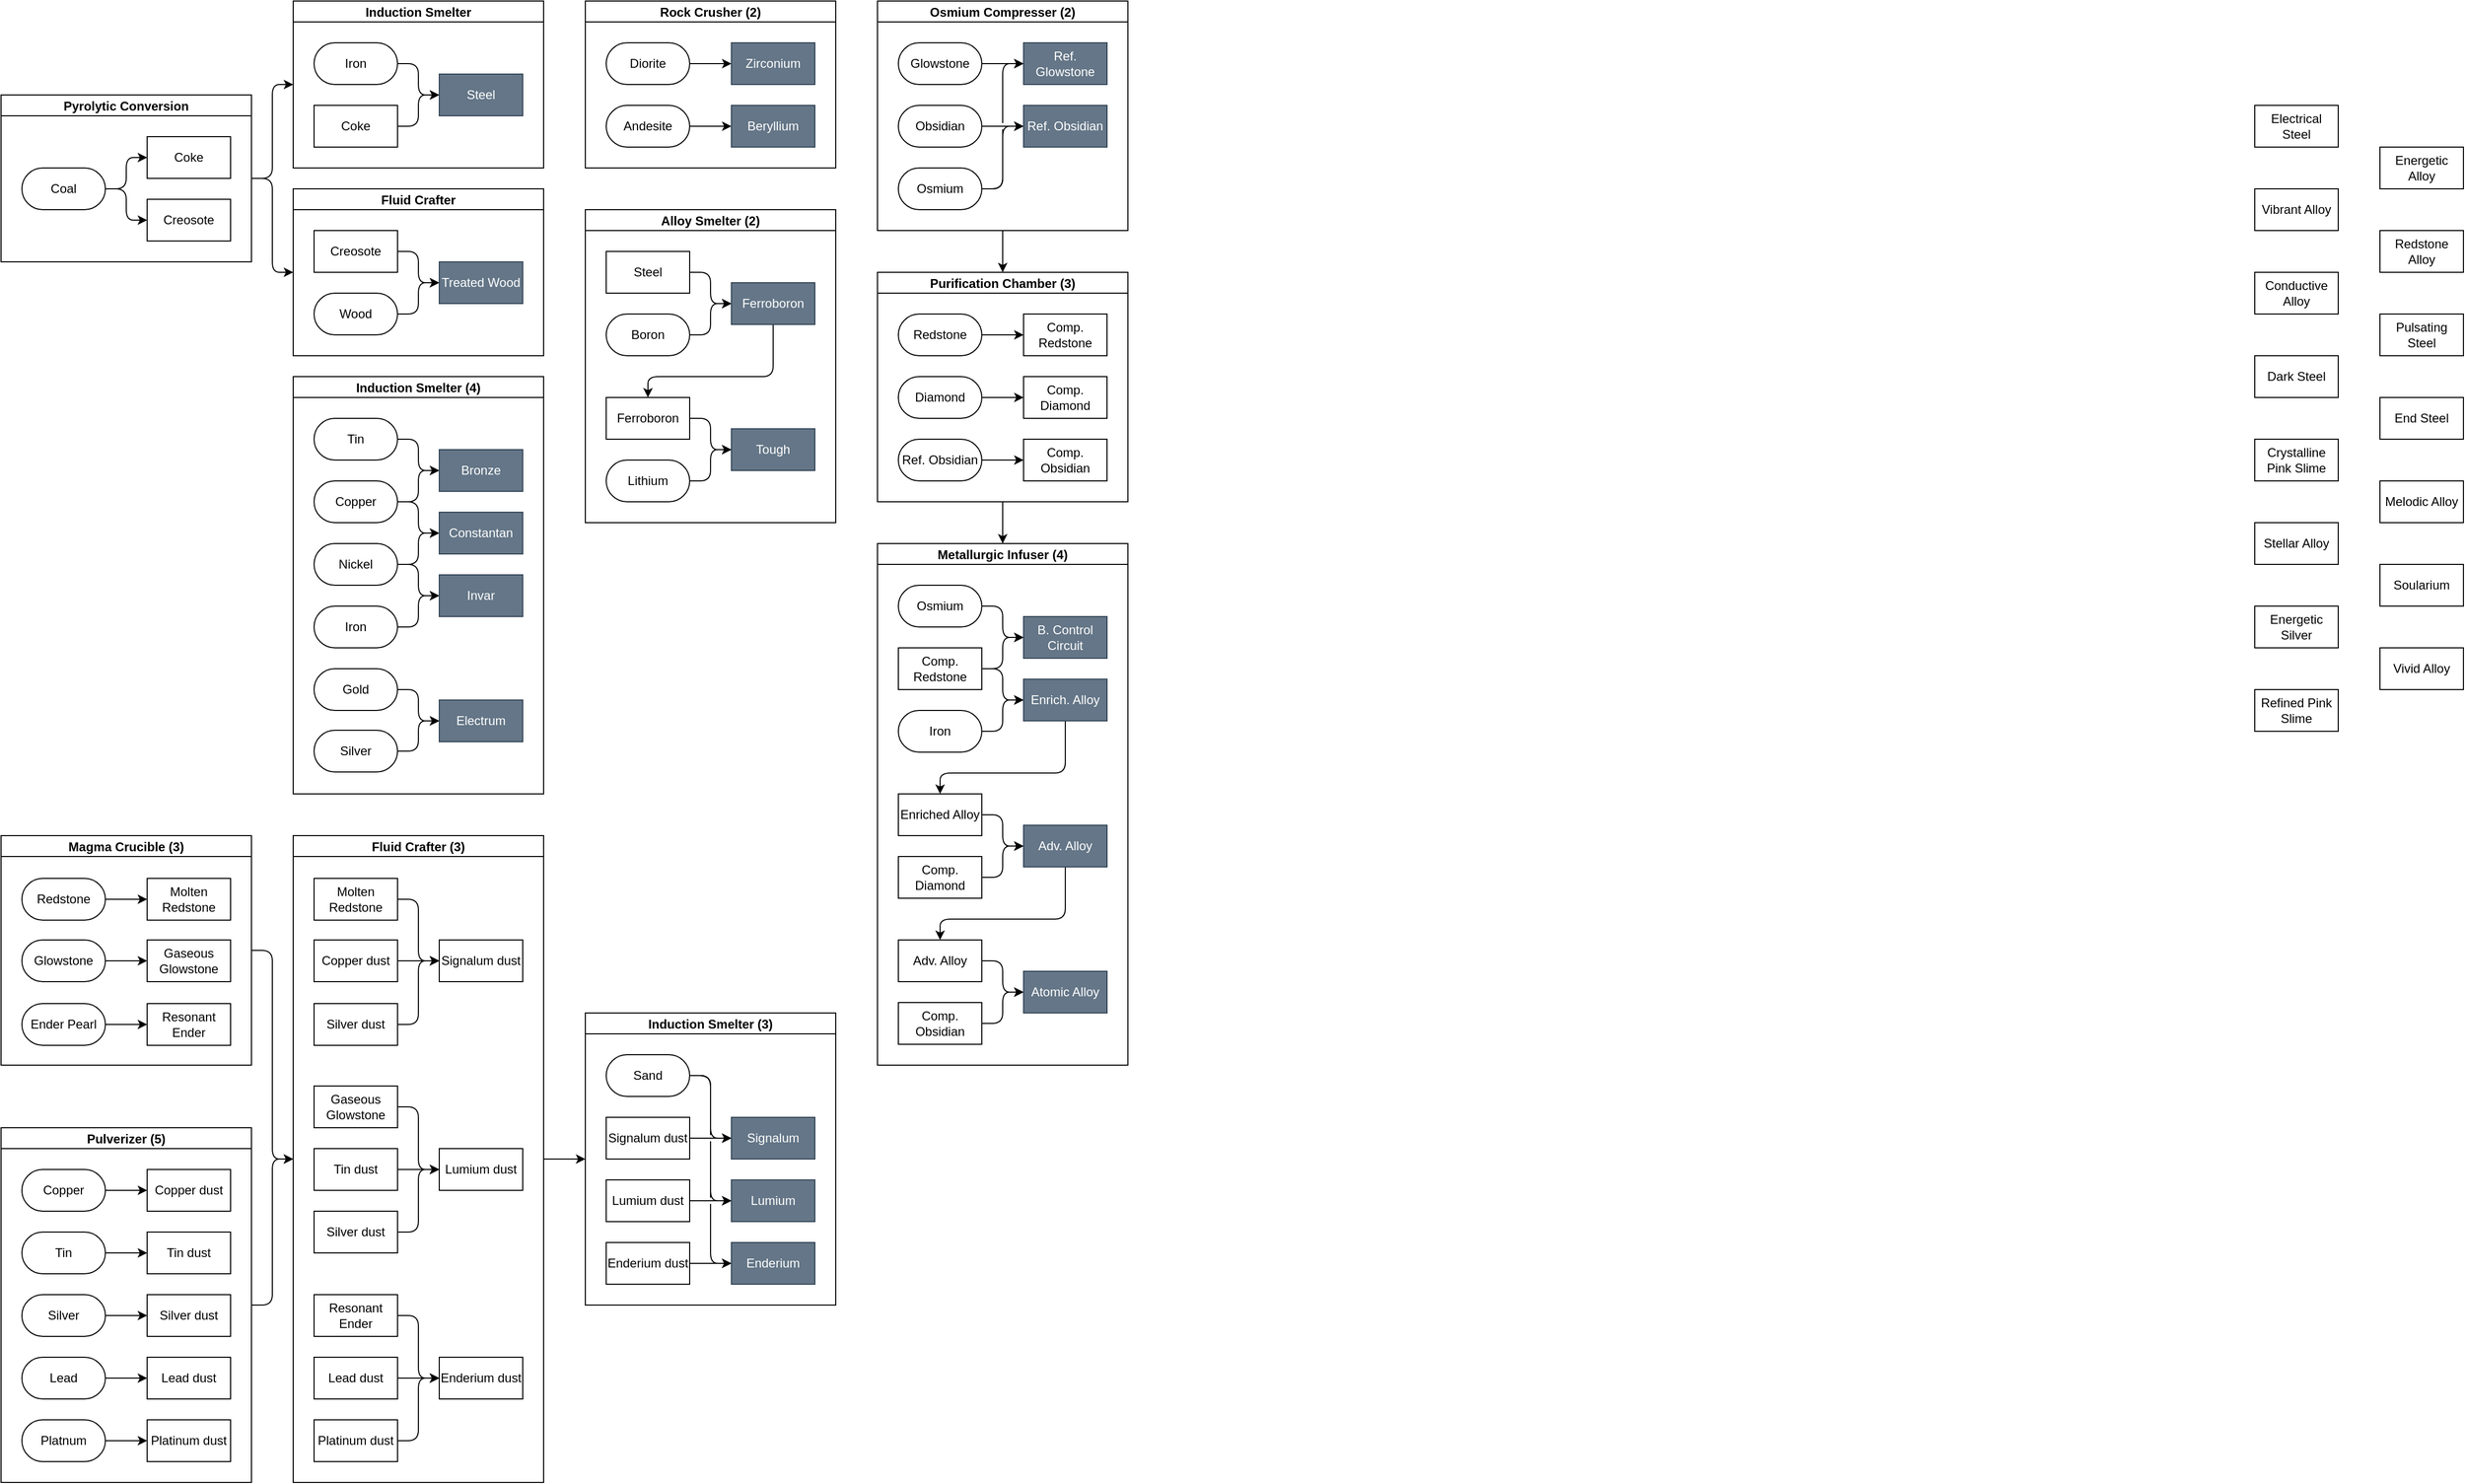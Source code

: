 <mxfile version="13.6.2" type="device" pages="2"><diagram id="4YxR63DLeYtZR1yLN--a" name="Page-1"><mxGraphModel dx="3254" dy="1014" grid="1" gridSize="10" guides="1" tooltips="1" connect="1" arrows="1" fold="1" page="1" pageScale="1" pageWidth="827" pageHeight="1169" math="0" shadow="0"><root><mxCell id="0"/><mxCell id="1" parent="0"/><mxCell id="ZiC1yajwe14GqnfFuprR-19" value="Electrical Steel" style="rounded=0;whiteSpace=wrap;html=1;" vertex="1" parent="1"><mxGeometry x="560" y="960" width="80" height="40" as="geometry"/></mxCell><mxCell id="ZiC1yajwe14GqnfFuprR-20" value="Energetic Alloy" style="rounded=0;whiteSpace=wrap;html=1;" vertex="1" parent="1"><mxGeometry x="680" y="1000" width="80" height="40" as="geometry"/></mxCell><mxCell id="ZiC1yajwe14GqnfFuprR-21" value="Vibrant Alloy" style="rounded=0;whiteSpace=wrap;html=1;" vertex="1" parent="1"><mxGeometry x="560" y="1040" width="80" height="40" as="geometry"/></mxCell><mxCell id="ZiC1yajwe14GqnfFuprR-22" value="Redstone Alloy" style="rounded=0;whiteSpace=wrap;html=1;" vertex="1" parent="1"><mxGeometry x="680" y="1080" width="80" height="40" as="geometry"/></mxCell><mxCell id="ZiC1yajwe14GqnfFuprR-23" value="Conductive Alloy" style="rounded=0;whiteSpace=wrap;html=1;" vertex="1" parent="1"><mxGeometry x="560" y="1120" width="80" height="40" as="geometry"/></mxCell><mxCell id="ZiC1yajwe14GqnfFuprR-24" value="Pulsating Steel" style="rounded=0;whiteSpace=wrap;html=1;" vertex="1" parent="1"><mxGeometry x="680" y="1160" width="80" height="40" as="geometry"/></mxCell><mxCell id="ZiC1yajwe14GqnfFuprR-25" value="Dark Steel" style="rounded=0;whiteSpace=wrap;html=1;" vertex="1" parent="1"><mxGeometry x="560" y="1200" width="80" height="40" as="geometry"/></mxCell><mxCell id="ZiC1yajwe14GqnfFuprR-26" value="End Steel" style="rounded=0;whiteSpace=wrap;html=1;" vertex="1" parent="1"><mxGeometry x="680" y="1240" width="80" height="40" as="geometry"/></mxCell><mxCell id="ZiC1yajwe14GqnfFuprR-27" value="Crystalline Pink Slime" style="rounded=0;whiteSpace=wrap;html=1;" vertex="1" parent="1"><mxGeometry x="560" y="1280" width="80" height="40" as="geometry"/></mxCell><mxCell id="ZiC1yajwe14GqnfFuprR-28" value="Melodic Alloy" style="rounded=0;whiteSpace=wrap;html=1;" vertex="1" parent="1"><mxGeometry x="680" y="1320" width="80" height="40" as="geometry"/></mxCell><mxCell id="ZiC1yajwe14GqnfFuprR-29" value="Stellar Alloy" style="rounded=0;whiteSpace=wrap;html=1;" vertex="1" parent="1"><mxGeometry x="560" y="1360" width="80" height="40" as="geometry"/></mxCell><mxCell id="ZiC1yajwe14GqnfFuprR-30" value="Soularium" style="rounded=0;whiteSpace=wrap;html=1;" vertex="1" parent="1"><mxGeometry x="680" y="1400" width="80" height="40" as="geometry"/></mxCell><mxCell id="ZiC1yajwe14GqnfFuprR-31" value="Energetic Silver" style="rounded=0;whiteSpace=wrap;html=1;" vertex="1" parent="1"><mxGeometry x="560" y="1440" width="80" height="40" as="geometry"/></mxCell><mxCell id="ZiC1yajwe14GqnfFuprR-32" value="Vivid Alloy" style="rounded=0;whiteSpace=wrap;html=1;" vertex="1" parent="1"><mxGeometry x="680" y="1480" width="80" height="40" as="geometry"/></mxCell><mxCell id="ZiC1yajwe14GqnfFuprR-33" value="Refined Pink Slime" style="rounded=0;whiteSpace=wrap;html=1;" vertex="1" parent="1"><mxGeometry x="560" y="1520" width="80" height="40" as="geometry"/></mxCell><mxCell id="gv8k7H9YW-ZdKx_Bjunn-217" style="edgeStyle=orthogonalEdgeStyle;jumpStyle=gap;orthogonalLoop=1;jettySize=auto;html=1;" edge="1" parent="1" source="ZiC1yajwe14GqnfFuprR-46" target="ZiC1yajwe14GqnfFuprR-97"><mxGeometry relative="1" as="geometry"/></mxCell><mxCell id="gv8k7H9YW-ZdKx_Bjunn-218" style="edgeStyle=orthogonalEdgeStyle;jumpStyle=gap;orthogonalLoop=1;jettySize=auto;html=1;" edge="1" parent="1" source="ZiC1yajwe14GqnfFuprR-46" target="ZiC1yajwe14GqnfFuprR-106"><mxGeometry relative="1" as="geometry"/></mxCell><mxCell id="ZiC1yajwe14GqnfFuprR-46" value="Pyrolytic Conversion" style="swimlane;startSize=20;" vertex="1" parent="1"><mxGeometry x="-1600" y="950" width="240" height="160" as="geometry"/></mxCell><mxCell id="ZiC1yajwe14GqnfFuprR-47" value="Coal" style="rounded=1;whiteSpace=wrap;html=1;arcSize=50;" vertex="1" parent="ZiC1yajwe14GqnfFuprR-46"><mxGeometry x="20" y="70" width="80" height="40" as="geometry"/></mxCell><mxCell id="gv8k7H9YW-ZdKx_Bjunn-215" value="Creosote" style="rounded=0;whiteSpace=wrap;html=1;" vertex="1" parent="ZiC1yajwe14GqnfFuprR-46"><mxGeometry x="140" y="100" width="80" height="40" as="geometry"/></mxCell><mxCell id="ZiC1yajwe14GqnfFuprR-96" style="edgeStyle=orthogonalEdgeStyle;rounded=1;orthogonalLoop=1;jettySize=auto;html=1;jumpStyle=gap;" edge="1" parent="ZiC1yajwe14GqnfFuprR-46" source="ZiC1yajwe14GqnfFuprR-47" target="gv8k7H9YW-ZdKx_Bjunn-215"><mxGeometry relative="1" as="geometry"><mxPoint x="280" y="160.0" as="targetPoint"/></mxGeometry></mxCell><mxCell id="gv8k7H9YW-ZdKx_Bjunn-216" value="Coke" style="rounded=0;whiteSpace=wrap;html=1;" vertex="1" parent="ZiC1yajwe14GqnfFuprR-46"><mxGeometry x="140" y="40" width="80" height="40" as="geometry"/></mxCell><mxCell id="ZiC1yajwe14GqnfFuprR-51" style="edgeStyle=orthogonalEdgeStyle;rounded=1;orthogonalLoop=1;jettySize=auto;html=1;jumpStyle=gap;" edge="1" parent="ZiC1yajwe14GqnfFuprR-46" source="ZiC1yajwe14GqnfFuprR-47" target="gv8k7H9YW-ZdKx_Bjunn-216"><mxGeometry relative="1" as="geometry"/></mxCell><mxCell id="gv8k7H9YW-ZdKx_Bjunn-93" style="edgeStyle=orthogonalEdgeStyle;jumpStyle=gap;orthogonalLoop=1;jettySize=auto;html=1;" edge="1" parent="1" source="ZiC1yajwe14GqnfFuprR-72" target="gv8k7H9YW-ZdKx_Bjunn-4"><mxGeometry relative="1" as="geometry"/></mxCell><mxCell id="ZiC1yajwe14GqnfFuprR-72" value="Magma Crucible (3)" style="swimlane;startSize=20;" vertex="1" parent="1"><mxGeometry x="-1600" y="1660" width="240" height="220" as="geometry"/></mxCell><mxCell id="ZiC1yajwe14GqnfFuprR-86" style="edgeStyle=orthogonalEdgeStyle;rounded=1;orthogonalLoop=1;jettySize=auto;html=1;jumpStyle=gap;" edge="1" parent="ZiC1yajwe14GqnfFuprR-72" source="ZiC1yajwe14GqnfFuprR-78" target="ZiC1yajwe14GqnfFuprR-82"><mxGeometry relative="1" as="geometry"/></mxCell><mxCell id="ZiC1yajwe14GqnfFuprR-78" value="Redstone" style="rounded=1;whiteSpace=wrap;html=1;arcSize=50;" vertex="1" parent="ZiC1yajwe14GqnfFuprR-72"><mxGeometry x="20" y="41" width="80" height="40" as="geometry"/></mxCell><mxCell id="ZiC1yajwe14GqnfFuprR-85" style="edgeStyle=orthogonalEdgeStyle;rounded=1;orthogonalLoop=1;jettySize=auto;html=1;jumpStyle=gap;" edge="1" parent="ZiC1yajwe14GqnfFuprR-72" source="ZiC1yajwe14GqnfFuprR-79" target="ZiC1yajwe14GqnfFuprR-83"><mxGeometry relative="1" as="geometry"/></mxCell><mxCell id="ZiC1yajwe14GqnfFuprR-79" value="Glowstone" style="rounded=1;whiteSpace=wrap;html=1;arcSize=50;" vertex="1" parent="ZiC1yajwe14GqnfFuprR-72"><mxGeometry x="20" y="100" width="80" height="40" as="geometry"/></mxCell><mxCell id="ZiC1yajwe14GqnfFuprR-87" style="edgeStyle=orthogonalEdgeStyle;rounded=1;orthogonalLoop=1;jettySize=auto;html=1;jumpStyle=gap;" edge="1" parent="ZiC1yajwe14GqnfFuprR-72" source="ZiC1yajwe14GqnfFuprR-80" target="ZiC1yajwe14GqnfFuprR-84"><mxGeometry relative="1" as="geometry"/></mxCell><mxCell id="ZiC1yajwe14GqnfFuprR-80" value="Ender Pearl" style="rounded=1;whiteSpace=wrap;html=1;arcSize=50;" vertex="1" parent="ZiC1yajwe14GqnfFuprR-72"><mxGeometry x="20" y="161" width="80" height="40" as="geometry"/></mxCell><mxCell id="ZiC1yajwe14GqnfFuprR-82" value="Molten Redstone" style="rounded=0;whiteSpace=wrap;html=1;" vertex="1" parent="ZiC1yajwe14GqnfFuprR-72"><mxGeometry x="140" y="41" width="80" height="40" as="geometry"/></mxCell><mxCell id="ZiC1yajwe14GqnfFuprR-83" value="Gaseous Glowstone" style="rounded=0;whiteSpace=wrap;html=1;" vertex="1" parent="ZiC1yajwe14GqnfFuprR-72"><mxGeometry x="140" y="100" width="80" height="40" as="geometry"/></mxCell><mxCell id="ZiC1yajwe14GqnfFuprR-84" value="Resonant Ender" style="rounded=0;whiteSpace=wrap;html=1;" vertex="1" parent="ZiC1yajwe14GqnfFuprR-72"><mxGeometry x="140" y="161" width="80" height="40" as="geometry"/></mxCell><mxCell id="ZiC1yajwe14GqnfFuprR-89" value="Induction Smelter (4)" style="swimlane;startSize=20;" vertex="1" parent="1"><mxGeometry x="-1320" y="1220" width="240" height="400" as="geometry"/></mxCell><mxCell id="ZiC1yajwe14GqnfFuprR-90" style="edgeStyle=orthogonalEdgeStyle;rounded=1;orthogonalLoop=1;jettySize=auto;html=1;jumpStyle=gap;" edge="1" parent="ZiC1yajwe14GqnfFuprR-89" source="ZiC1yajwe14GqnfFuprR-91" target="ZiC1yajwe14GqnfFuprR-94"><mxGeometry relative="1" as="geometry"/></mxCell><mxCell id="ZiC1yajwe14GqnfFuprR-116" style="edgeStyle=orthogonalEdgeStyle;rounded=1;orthogonalLoop=1;jettySize=auto;html=1;jumpStyle=gap;" edge="1" parent="ZiC1yajwe14GqnfFuprR-89" source="ZiC1yajwe14GqnfFuprR-91" target="ZiC1yajwe14GqnfFuprR-115"><mxGeometry relative="1" as="geometry"/></mxCell><mxCell id="ZiC1yajwe14GqnfFuprR-91" value="Copper" style="rounded=1;whiteSpace=wrap;html=1;arcSize=50;" vertex="1" parent="ZiC1yajwe14GqnfFuprR-89"><mxGeometry x="20" y="100" width="80" height="40" as="geometry"/></mxCell><mxCell id="ZiC1yajwe14GqnfFuprR-92" style="edgeStyle=orthogonalEdgeStyle;rounded=1;orthogonalLoop=1;jettySize=auto;html=1;entryX=0;entryY=0.5;entryDx=0;entryDy=0;jumpStyle=gap;" edge="1" parent="ZiC1yajwe14GqnfFuprR-89" source="ZiC1yajwe14GqnfFuprR-93" target="ZiC1yajwe14GqnfFuprR-94"><mxGeometry relative="1" as="geometry"/></mxCell><mxCell id="ZiC1yajwe14GqnfFuprR-120" style="edgeStyle=orthogonalEdgeStyle;rounded=1;orthogonalLoop=1;jettySize=auto;html=1;jumpStyle=gap;" edge="1" parent="ZiC1yajwe14GqnfFuprR-89" source="ZiC1yajwe14GqnfFuprR-93" target="ZiC1yajwe14GqnfFuprR-119"><mxGeometry relative="1" as="geometry"/></mxCell><mxCell id="ZiC1yajwe14GqnfFuprR-93" value="Nickel" style="rounded=1;whiteSpace=wrap;html=1;arcSize=50;" vertex="1" parent="ZiC1yajwe14GqnfFuprR-89"><mxGeometry x="20" y="160" width="80" height="40" as="geometry"/></mxCell><mxCell id="ZiC1yajwe14GqnfFuprR-94" value="Constantan" style="rounded=0;whiteSpace=wrap;html=1;fillColor=#647687;strokeColor=#314354;fontColor=#ffffff;" vertex="1" parent="ZiC1yajwe14GqnfFuprR-89"><mxGeometry x="140" y="130" width="80" height="40" as="geometry"/></mxCell><mxCell id="ZiC1yajwe14GqnfFuprR-121" style="edgeStyle=orthogonalEdgeStyle;rounded=1;orthogonalLoop=1;jettySize=auto;html=1;jumpStyle=gap;" edge="1" parent="ZiC1yajwe14GqnfFuprR-89" source="ZiC1yajwe14GqnfFuprR-113" target="ZiC1yajwe14GqnfFuprR-119"><mxGeometry relative="1" as="geometry"/></mxCell><mxCell id="ZiC1yajwe14GqnfFuprR-113" value="Iron" style="rounded=1;whiteSpace=wrap;html=1;arcSize=50;" vertex="1" parent="ZiC1yajwe14GqnfFuprR-89"><mxGeometry x="20" y="220" width="80" height="40" as="geometry"/></mxCell><mxCell id="ZiC1yajwe14GqnfFuprR-117" style="edgeStyle=orthogonalEdgeStyle;rounded=1;orthogonalLoop=1;jettySize=auto;html=1;jumpStyle=gap;" edge="1" parent="ZiC1yajwe14GqnfFuprR-89" source="ZiC1yajwe14GqnfFuprR-114" target="ZiC1yajwe14GqnfFuprR-115"><mxGeometry relative="1" as="geometry"/></mxCell><mxCell id="ZiC1yajwe14GqnfFuprR-114" value="Tin" style="rounded=1;whiteSpace=wrap;html=1;arcSize=50;" vertex="1" parent="ZiC1yajwe14GqnfFuprR-89"><mxGeometry x="20" y="40" width="80" height="40" as="geometry"/></mxCell><mxCell id="ZiC1yajwe14GqnfFuprR-115" value="Bronze" style="rounded=0;whiteSpace=wrap;html=1;fillColor=#647687;strokeColor=#314354;fontColor=#ffffff;" vertex="1" parent="ZiC1yajwe14GqnfFuprR-89"><mxGeometry x="140" y="70" width="80" height="40" as="geometry"/></mxCell><mxCell id="ZiC1yajwe14GqnfFuprR-119" value="Invar" style="rounded=0;whiteSpace=wrap;html=1;fillColor=#647687;strokeColor=#314354;fontColor=#ffffff;" vertex="1" parent="ZiC1yajwe14GqnfFuprR-89"><mxGeometry x="140" y="190" width="80" height="40" as="geometry"/></mxCell><mxCell id="ZiC1yajwe14GqnfFuprR-64" value="Electrum" style="rounded=0;whiteSpace=wrap;html=1;fillColor=#647687;strokeColor=#314354;fontColor=#ffffff;" vertex="1" parent="ZiC1yajwe14GqnfFuprR-89"><mxGeometry x="140" y="310" width="80" height="40" as="geometry"/></mxCell><mxCell id="ZiC1yajwe14GqnfFuprR-61" value="Gold" style="rounded=1;whiteSpace=wrap;html=1;arcSize=50;" vertex="1" parent="ZiC1yajwe14GqnfFuprR-89"><mxGeometry x="20" y="280" width="80" height="40" as="geometry"/></mxCell><mxCell id="ZiC1yajwe14GqnfFuprR-63" value="Silver" style="rounded=1;whiteSpace=wrap;html=1;arcSize=50;" vertex="1" parent="ZiC1yajwe14GqnfFuprR-89"><mxGeometry x="20" y="339" width="80" height="40" as="geometry"/></mxCell><mxCell id="ZiC1yajwe14GqnfFuprR-60" style="edgeStyle=orthogonalEdgeStyle;rounded=1;orthogonalLoop=1;jettySize=auto;html=1;jumpStyle=gap;" edge="1" parent="ZiC1yajwe14GqnfFuprR-89" source="ZiC1yajwe14GqnfFuprR-61" target="ZiC1yajwe14GqnfFuprR-64"><mxGeometry relative="1" as="geometry"/></mxCell><mxCell id="ZiC1yajwe14GqnfFuprR-62" style="edgeStyle=orthogonalEdgeStyle;rounded=1;orthogonalLoop=1;jettySize=auto;html=1;entryX=0;entryY=0.5;entryDx=0;entryDy=0;jumpStyle=gap;" edge="1" parent="ZiC1yajwe14GqnfFuprR-89" source="ZiC1yajwe14GqnfFuprR-63" target="ZiC1yajwe14GqnfFuprR-64"><mxGeometry relative="1" as="geometry"/></mxCell><mxCell id="ZiC1yajwe14GqnfFuprR-97" value="Induction Smelter" style="swimlane;startSize=20;" vertex="1" parent="1"><mxGeometry x="-1320" y="860" width="240" height="160" as="geometry"/></mxCell><mxCell id="ZiC1yajwe14GqnfFuprR-100" style="edgeStyle=orthogonalEdgeStyle;rounded=1;orthogonalLoop=1;jettySize=auto;html=1;entryX=0;entryY=0.5;entryDx=0;entryDy=0;jumpStyle=gap;" edge="1" parent="ZiC1yajwe14GqnfFuprR-97" source="ZiC1yajwe14GqnfFuprR-101" target="ZiC1yajwe14GqnfFuprR-102"><mxGeometry relative="1" as="geometry"/></mxCell><mxCell id="ZiC1yajwe14GqnfFuprR-101" value="Iron" style="rounded=1;whiteSpace=wrap;html=1;arcSize=50;" vertex="1" parent="ZiC1yajwe14GqnfFuprR-97"><mxGeometry x="20" y="40" width="80" height="40" as="geometry"/></mxCell><mxCell id="ZiC1yajwe14GqnfFuprR-102" value="Steel" style="rounded=0;whiteSpace=wrap;html=1;fillColor=#647687;strokeColor=#314354;fontColor=#ffffff;" vertex="1" parent="ZiC1yajwe14GqnfFuprR-97"><mxGeometry x="140" y="70" width="80" height="40" as="geometry"/></mxCell><mxCell id="ZiC1yajwe14GqnfFuprR-50" value="Coke" style="rounded=0;whiteSpace=wrap;html=1;" vertex="1" parent="ZiC1yajwe14GqnfFuprR-97"><mxGeometry x="20" y="100" width="80" height="40" as="geometry"/></mxCell><mxCell id="ZiC1yajwe14GqnfFuprR-98" style="edgeStyle=orthogonalEdgeStyle;rounded=1;orthogonalLoop=1;jettySize=auto;html=1;jumpStyle=gap;entryX=0;entryY=0.5;entryDx=0;entryDy=0;" edge="1" parent="ZiC1yajwe14GqnfFuprR-97" source="ZiC1yajwe14GqnfFuprR-50" target="ZiC1yajwe14GqnfFuprR-102"><mxGeometry relative="1" as="geometry"><mxPoint x="80" y="140" as="sourcePoint"/></mxGeometry></mxCell><mxCell id="ZiC1yajwe14GqnfFuprR-106" value="Fluid Crafter" style="swimlane;startSize=20;direction=east;" vertex="1" parent="1"><mxGeometry x="-1320" y="1040" width="240" height="160" as="geometry"/></mxCell><mxCell id="ZiC1yajwe14GqnfFuprR-107" style="edgeStyle=orthogonalEdgeStyle;rounded=1;orthogonalLoop=1;jettySize=auto;html=1;jumpStyle=gap;" edge="1" parent="ZiC1yajwe14GqnfFuprR-106" source="ZiC1yajwe14GqnfFuprR-111" target="ZiC1yajwe14GqnfFuprR-110"><mxGeometry relative="1" as="geometry"><mxPoint x="100" y="80" as="sourcePoint"/></mxGeometry></mxCell><mxCell id="ZiC1yajwe14GqnfFuprR-108" style="edgeStyle=orthogonalEdgeStyle;rounded=1;orthogonalLoop=1;jettySize=auto;html=1;entryX=0;entryY=0.5;entryDx=0;entryDy=0;jumpStyle=gap;" edge="1" parent="ZiC1yajwe14GqnfFuprR-106" source="ZiC1yajwe14GqnfFuprR-109" target="ZiC1yajwe14GqnfFuprR-110"><mxGeometry relative="1" as="geometry"/></mxCell><mxCell id="ZiC1yajwe14GqnfFuprR-109" value="Wood" style="rounded=1;whiteSpace=wrap;html=1;arcSize=50;" vertex="1" parent="ZiC1yajwe14GqnfFuprR-106"><mxGeometry x="20" y="100" width="80" height="40" as="geometry"/></mxCell><mxCell id="ZiC1yajwe14GqnfFuprR-110" value="Treated Wood" style="rounded=0;whiteSpace=wrap;html=1;fillColor=#647687;strokeColor=#314354;fontColor=#ffffff;" vertex="1" parent="ZiC1yajwe14GqnfFuprR-106"><mxGeometry x="140" y="70" width="80" height="40" as="geometry"/></mxCell><mxCell id="ZiC1yajwe14GqnfFuprR-111" value="Creosote" style="rounded=0;whiteSpace=wrap;html=1;" vertex="1" parent="ZiC1yajwe14GqnfFuprR-106"><mxGeometry x="20" y="40" width="80" height="40" as="geometry"/></mxCell><mxCell id="gv8k7H9YW-ZdKx_Bjunn-94" style="edgeStyle=orthogonalEdgeStyle;jumpStyle=gap;orthogonalLoop=1;jettySize=auto;html=1;" edge="1" parent="1" source="gv8k7H9YW-ZdKx_Bjunn-4" target="gv8k7H9YW-ZdKx_Bjunn-32"><mxGeometry relative="1" as="geometry"/></mxCell><mxCell id="gv8k7H9YW-ZdKx_Bjunn-4" value="Fluid Crafter (3)" style="swimlane;startSize=20;" vertex="1" parent="1"><mxGeometry x="-1320" y="1660" width="240" height="620" as="geometry"/></mxCell><mxCell id="gv8k7H9YW-ZdKx_Bjunn-23" style="edgeStyle=orthogonalEdgeStyle;rounded=1;orthogonalLoop=1;jettySize=auto;html=1;entryX=0;entryY=0.5;entryDx=0;entryDy=0;jumpStyle=gap;" edge="1" parent="gv8k7H9YW-ZdKx_Bjunn-4" source="gv8k7H9YW-ZdKx_Bjunn-11" target="gv8k7H9YW-ZdKx_Bjunn-20"><mxGeometry relative="1" as="geometry"/></mxCell><mxCell id="gv8k7H9YW-ZdKx_Bjunn-11" value="Molten Redstone" style="rounded=0;whiteSpace=wrap;html=1;" vertex="1" parent="gv8k7H9YW-ZdKx_Bjunn-4"><mxGeometry x="20" y="41" width="80" height="40" as="geometry"/></mxCell><mxCell id="gv8k7H9YW-ZdKx_Bjunn-22" style="edgeStyle=orthogonalEdgeStyle;rounded=1;orthogonalLoop=1;jettySize=auto;html=1;entryX=0;entryY=0.5;entryDx=0;entryDy=0;jumpStyle=gap;" edge="1" parent="gv8k7H9YW-ZdKx_Bjunn-4" source="gv8k7H9YW-ZdKx_Bjunn-12" target="gv8k7H9YW-ZdKx_Bjunn-20"><mxGeometry relative="1" as="geometry"/></mxCell><mxCell id="gv8k7H9YW-ZdKx_Bjunn-12" value="Silver dust" style="rounded=0;whiteSpace=wrap;html=1;" vertex="1" parent="gv8k7H9YW-ZdKx_Bjunn-4"><mxGeometry x="20" y="161" width="80" height="40" as="geometry"/></mxCell><mxCell id="gv8k7H9YW-ZdKx_Bjunn-27" style="edgeStyle=orthogonalEdgeStyle;rounded=1;orthogonalLoop=1;jettySize=auto;html=1;entryX=0;entryY=0.5;entryDx=0;entryDy=0;jumpStyle=gap;" edge="1" parent="gv8k7H9YW-ZdKx_Bjunn-4" source="gv8k7H9YW-ZdKx_Bjunn-13" target="gv8k7H9YW-ZdKx_Bjunn-24"><mxGeometry relative="1" as="geometry"/></mxCell><mxCell id="gv8k7H9YW-ZdKx_Bjunn-13" value="Gaseous Glowstone" style="rounded=0;whiteSpace=wrap;html=1;" vertex="1" parent="gv8k7H9YW-ZdKx_Bjunn-4"><mxGeometry x="20" y="240" width="80" height="40" as="geometry"/></mxCell><mxCell id="gv8k7H9YW-ZdKx_Bjunn-21" style="edgeStyle=orthogonalEdgeStyle;rounded=1;orthogonalLoop=1;jettySize=auto;html=1;jumpStyle=gap;" edge="1" parent="gv8k7H9YW-ZdKx_Bjunn-4" source="gv8k7H9YW-ZdKx_Bjunn-14" target="gv8k7H9YW-ZdKx_Bjunn-20"><mxGeometry relative="1" as="geometry"/></mxCell><mxCell id="gv8k7H9YW-ZdKx_Bjunn-14" value="Copper dust" style="rounded=0;whiteSpace=wrap;html=1;" vertex="1" parent="gv8k7H9YW-ZdKx_Bjunn-4"><mxGeometry x="20" y="100" width="80" height="40" as="geometry"/></mxCell><mxCell id="gv8k7H9YW-ZdKx_Bjunn-25" style="edgeStyle=orthogonalEdgeStyle;rounded=1;orthogonalLoop=1;jettySize=auto;html=1;jumpStyle=gap;" edge="1" parent="gv8k7H9YW-ZdKx_Bjunn-4" source="gv8k7H9YW-ZdKx_Bjunn-15" target="gv8k7H9YW-ZdKx_Bjunn-24"><mxGeometry relative="1" as="geometry"/></mxCell><mxCell id="gv8k7H9YW-ZdKx_Bjunn-15" value="Tin dust" style="rounded=0;whiteSpace=wrap;html=1;" vertex="1" parent="gv8k7H9YW-ZdKx_Bjunn-4"><mxGeometry x="20" y="300" width="80" height="40" as="geometry"/></mxCell><mxCell id="gv8k7H9YW-ZdKx_Bjunn-26" style="edgeStyle=orthogonalEdgeStyle;rounded=1;orthogonalLoop=1;jettySize=auto;html=1;entryX=0;entryY=0.5;entryDx=0;entryDy=0;jumpStyle=gap;" edge="1" parent="gv8k7H9YW-ZdKx_Bjunn-4" source="gv8k7H9YW-ZdKx_Bjunn-16" target="gv8k7H9YW-ZdKx_Bjunn-24"><mxGeometry relative="1" as="geometry"/></mxCell><mxCell id="gv8k7H9YW-ZdKx_Bjunn-16" value="Silver dust" style="rounded=0;whiteSpace=wrap;html=1;" vertex="1" parent="gv8k7H9YW-ZdKx_Bjunn-4"><mxGeometry x="20" y="360" width="80" height="40" as="geometry"/></mxCell><mxCell id="gv8k7H9YW-ZdKx_Bjunn-31" style="edgeStyle=orthogonalEdgeStyle;rounded=1;orthogonalLoop=1;jettySize=auto;html=1;entryX=0;entryY=0.5;entryDx=0;entryDy=0;jumpStyle=gap;" edge="1" parent="gv8k7H9YW-ZdKx_Bjunn-4" source="gv8k7H9YW-ZdKx_Bjunn-17" target="gv8k7H9YW-ZdKx_Bjunn-28"><mxGeometry relative="1" as="geometry"/></mxCell><mxCell id="gv8k7H9YW-ZdKx_Bjunn-17" value="Resonant Ender" style="rounded=0;whiteSpace=wrap;html=1;" vertex="1" parent="gv8k7H9YW-ZdKx_Bjunn-4"><mxGeometry x="20" y="440" width="80" height="40" as="geometry"/></mxCell><mxCell id="gv8k7H9YW-ZdKx_Bjunn-29" style="edgeStyle=orthogonalEdgeStyle;rounded=1;orthogonalLoop=1;jettySize=auto;html=1;jumpStyle=gap;" edge="1" parent="gv8k7H9YW-ZdKx_Bjunn-4" source="gv8k7H9YW-ZdKx_Bjunn-18" target="gv8k7H9YW-ZdKx_Bjunn-28"><mxGeometry relative="1" as="geometry"/></mxCell><mxCell id="gv8k7H9YW-ZdKx_Bjunn-18" value="Lead dust" style="rounded=0;whiteSpace=wrap;html=1;" vertex="1" parent="gv8k7H9YW-ZdKx_Bjunn-4"><mxGeometry x="20" y="500" width="80" height="40" as="geometry"/></mxCell><mxCell id="gv8k7H9YW-ZdKx_Bjunn-30" style="edgeStyle=orthogonalEdgeStyle;rounded=1;orthogonalLoop=1;jettySize=auto;html=1;entryX=0;entryY=0.5;entryDx=0;entryDy=0;jumpStyle=gap;" edge="1" parent="gv8k7H9YW-ZdKx_Bjunn-4" source="gv8k7H9YW-ZdKx_Bjunn-19" target="gv8k7H9YW-ZdKx_Bjunn-28"><mxGeometry relative="1" as="geometry"/></mxCell><mxCell id="gv8k7H9YW-ZdKx_Bjunn-19" value="Platinum dust" style="rounded=0;whiteSpace=wrap;html=1;" vertex="1" parent="gv8k7H9YW-ZdKx_Bjunn-4"><mxGeometry x="20" y="560" width="80" height="40" as="geometry"/></mxCell><mxCell id="gv8k7H9YW-ZdKx_Bjunn-20" value="Signalum dust" style="rounded=0;whiteSpace=wrap;html=1;" vertex="1" parent="gv8k7H9YW-ZdKx_Bjunn-4"><mxGeometry x="140" y="100" width="80" height="40" as="geometry"/></mxCell><mxCell id="gv8k7H9YW-ZdKx_Bjunn-24" value="Lumium dust" style="rounded=0;whiteSpace=wrap;html=1;" vertex="1" parent="gv8k7H9YW-ZdKx_Bjunn-4"><mxGeometry x="140" y="300" width="80" height="40" as="geometry"/></mxCell><mxCell id="gv8k7H9YW-ZdKx_Bjunn-28" value="Enderium dust" style="rounded=0;whiteSpace=wrap;html=1;" vertex="1" parent="gv8k7H9YW-ZdKx_Bjunn-4"><mxGeometry x="140" y="500" width="80" height="40" as="geometry"/></mxCell><mxCell id="gv8k7H9YW-ZdKx_Bjunn-32" value="Induction Smelter (3)" style="swimlane;startSize=20;" vertex="1" parent="1"><mxGeometry x="-1040" y="1830" width="240" height="280" as="geometry"/></mxCell><mxCell id="gv8k7H9YW-ZdKx_Bjunn-36" value="Signalum" style="rounded=0;whiteSpace=wrap;html=1;fillColor=#647687;strokeColor=#314354;fontColor=#ffffff;" vertex="1" parent="gv8k7H9YW-ZdKx_Bjunn-32"><mxGeometry x="140" y="100" width="80" height="40" as="geometry"/></mxCell><mxCell id="gv8k7H9YW-ZdKx_Bjunn-38" style="edgeStyle=orthogonalEdgeStyle;rounded=1;orthogonalLoop=1;jettySize=auto;html=1;jumpStyle=gap;" edge="1" parent="gv8k7H9YW-ZdKx_Bjunn-32" source="gv8k7H9YW-ZdKx_Bjunn-37" target="gv8k7H9YW-ZdKx_Bjunn-36"><mxGeometry relative="1" as="geometry"/></mxCell><mxCell id="gv8k7H9YW-ZdKx_Bjunn-37" value="Signalum dust" style="rounded=0;whiteSpace=wrap;html=1;" vertex="1" parent="gv8k7H9YW-ZdKx_Bjunn-32"><mxGeometry x="20" y="100" width="80" height="40" as="geometry"/></mxCell><mxCell id="gv8k7H9YW-ZdKx_Bjunn-39" style="edgeStyle=orthogonalEdgeStyle;rounded=1;orthogonalLoop=1;jettySize=auto;html=1;jumpStyle=gap;" edge="1" source="gv8k7H9YW-ZdKx_Bjunn-40" target="gv8k7H9YW-ZdKx_Bjunn-41" parent="gv8k7H9YW-ZdKx_Bjunn-32"><mxGeometry relative="1" as="geometry"/></mxCell><mxCell id="gv8k7H9YW-ZdKx_Bjunn-40" value="Enderium dust" style="rounded=0;whiteSpace=wrap;html=1;" vertex="1" parent="gv8k7H9YW-ZdKx_Bjunn-32"><mxGeometry x="20" y="220" width="80" height="40" as="geometry"/></mxCell><mxCell id="gv8k7H9YW-ZdKx_Bjunn-41" value="Enderium" style="rounded=0;whiteSpace=wrap;html=1;fillColor=#647687;strokeColor=#314354;fontColor=#ffffff;" vertex="1" parent="gv8k7H9YW-ZdKx_Bjunn-32"><mxGeometry x="140" y="220" width="80" height="40" as="geometry"/></mxCell><mxCell id="gv8k7H9YW-ZdKx_Bjunn-47" style="edgeStyle=orthogonalEdgeStyle;rounded=1;orthogonalLoop=1;jettySize=auto;html=1;jumpStyle=gap;" edge="1" parent="gv8k7H9YW-ZdKx_Bjunn-32" source="gv8k7H9YW-ZdKx_Bjunn-45" target="gv8k7H9YW-ZdKx_Bjunn-46"><mxGeometry relative="1" as="geometry"/></mxCell><mxCell id="gv8k7H9YW-ZdKx_Bjunn-45" value="Lumium dust" style="rounded=0;whiteSpace=wrap;html=1;" vertex="1" parent="gv8k7H9YW-ZdKx_Bjunn-32"><mxGeometry x="20" y="160" width="80" height="40" as="geometry"/></mxCell><mxCell id="gv8k7H9YW-ZdKx_Bjunn-46" value="Lumium" style="rounded=0;whiteSpace=wrap;html=1;fillColor=#647687;strokeColor=#314354;fontColor=#ffffff;" vertex="1" parent="gv8k7H9YW-ZdKx_Bjunn-32"><mxGeometry x="140" y="160" width="80" height="40" as="geometry"/></mxCell><mxCell id="gv8k7H9YW-ZdKx_Bjunn-48" value="Sand" style="rounded=1;whiteSpace=wrap;html=1;arcSize=50;glass=0;sketch=0;shadow=0;" vertex="1" parent="gv8k7H9YW-ZdKx_Bjunn-32"><mxGeometry x="20" y="40" width="80" height="40" as="geometry"/></mxCell><mxCell id="gv8k7H9YW-ZdKx_Bjunn-49" style="edgeStyle=orthogonalEdgeStyle;rounded=1;orthogonalLoop=1;jettySize=auto;html=1;entryX=0;entryY=0.5;entryDx=0;entryDy=0;jumpStyle=gap;" edge="1" parent="gv8k7H9YW-ZdKx_Bjunn-32" source="gv8k7H9YW-ZdKx_Bjunn-48" target="gv8k7H9YW-ZdKx_Bjunn-41"><mxGeometry relative="1" as="geometry"/></mxCell><mxCell id="gv8k7H9YW-ZdKx_Bjunn-50" style="edgeStyle=orthogonalEdgeStyle;rounded=1;orthogonalLoop=1;jettySize=auto;html=1;entryX=0;entryY=0.5;entryDx=0;entryDy=0;jumpStyle=gap;" edge="1" parent="gv8k7H9YW-ZdKx_Bjunn-32" source="gv8k7H9YW-ZdKx_Bjunn-48" target="gv8k7H9YW-ZdKx_Bjunn-46"><mxGeometry relative="1" as="geometry"/></mxCell><mxCell id="gv8k7H9YW-ZdKx_Bjunn-51" style="edgeStyle=orthogonalEdgeStyle;rounded=1;orthogonalLoop=1;jettySize=auto;html=1;entryX=0;entryY=0.5;entryDx=0;entryDy=0;jumpStyle=gap;" edge="1" parent="gv8k7H9YW-ZdKx_Bjunn-32" source="gv8k7H9YW-ZdKx_Bjunn-48" target="gv8k7H9YW-ZdKx_Bjunn-36"><mxGeometry relative="1" as="geometry"/></mxCell><mxCell id="gv8k7H9YW-ZdKx_Bjunn-116" style="edgeStyle=orthogonalEdgeStyle;jumpStyle=gap;orthogonalLoop=1;jettySize=auto;html=1;exitX=0.5;exitY=1;exitDx=0;exitDy=0;" edge="1" parent="gv8k7H9YW-ZdKx_Bjunn-32" source="gv8k7H9YW-ZdKx_Bjunn-46" target="gv8k7H9YW-ZdKx_Bjunn-46"><mxGeometry relative="1" as="geometry"/></mxCell><mxCell id="gv8k7H9YW-ZdKx_Bjunn-92" style="edgeStyle=orthogonalEdgeStyle;jumpStyle=gap;orthogonalLoop=1;jettySize=auto;html=1;" edge="1" parent="1" source="gv8k7H9YW-ZdKx_Bjunn-60" target="gv8k7H9YW-ZdKx_Bjunn-4"><mxGeometry relative="1" as="geometry"/></mxCell><mxCell id="gv8k7H9YW-ZdKx_Bjunn-60" value="Pulverizer (5)" style="swimlane;startSize=20;" vertex="1" parent="1"><mxGeometry x="-1600" y="1940" width="240" height="340" as="geometry"/></mxCell><mxCell id="gv8k7H9YW-ZdKx_Bjunn-91" style="edgeStyle=orthogonalEdgeStyle;jumpStyle=gap;orthogonalLoop=1;jettySize=auto;html=1;" edge="1" parent="gv8k7H9YW-ZdKx_Bjunn-60" source="gv8k7H9YW-ZdKx_Bjunn-63" target="gv8k7H9YW-ZdKx_Bjunn-80"><mxGeometry relative="1" as="geometry"/></mxCell><mxCell id="gv8k7H9YW-ZdKx_Bjunn-63" value="Copper" style="rounded=1;whiteSpace=wrap;html=1;arcSize=50;" vertex="1" parent="gv8k7H9YW-ZdKx_Bjunn-60"><mxGeometry x="20" y="40" width="80" height="40" as="geometry"/></mxCell><mxCell id="gv8k7H9YW-ZdKx_Bjunn-89" style="edgeStyle=orthogonalEdgeStyle;jumpStyle=gap;orthogonalLoop=1;jettySize=auto;html=1;" edge="1" parent="gv8k7H9YW-ZdKx_Bjunn-60" source="gv8k7H9YW-ZdKx_Bjunn-66" target="gv8k7H9YW-ZdKx_Bjunn-82"><mxGeometry relative="1" as="geometry"/></mxCell><mxCell id="gv8k7H9YW-ZdKx_Bjunn-66" value="Silver" style="rounded=1;whiteSpace=wrap;html=1;arcSize=50;" vertex="1" parent="gv8k7H9YW-ZdKx_Bjunn-60"><mxGeometry x="20" y="160" width="80" height="40" as="geometry"/></mxCell><mxCell id="gv8k7H9YW-ZdKx_Bjunn-87" style="edgeStyle=orthogonalEdgeStyle;jumpStyle=gap;orthogonalLoop=1;jettySize=auto;html=1;" edge="1" parent="gv8k7H9YW-ZdKx_Bjunn-60" source="gv8k7H9YW-ZdKx_Bjunn-69" target="gv8k7H9YW-ZdKx_Bjunn-84"><mxGeometry relative="1" as="geometry"/></mxCell><mxCell id="gv8k7H9YW-ZdKx_Bjunn-69" value="Lead" style="rounded=1;whiteSpace=wrap;html=1;arcSize=50;" vertex="1" parent="gv8k7H9YW-ZdKx_Bjunn-60"><mxGeometry x="20" y="220" width="80" height="40" as="geometry"/></mxCell><mxCell id="gv8k7H9YW-ZdKx_Bjunn-90" style="edgeStyle=orthogonalEdgeStyle;jumpStyle=gap;orthogonalLoop=1;jettySize=auto;html=1;" edge="1" parent="gv8k7H9YW-ZdKx_Bjunn-60" source="gv8k7H9YW-ZdKx_Bjunn-71" target="gv8k7H9YW-ZdKx_Bjunn-81"><mxGeometry relative="1" as="geometry"/></mxCell><mxCell id="gv8k7H9YW-ZdKx_Bjunn-71" value="Tin" style="rounded=1;whiteSpace=wrap;html=1;arcSize=50;" vertex="1" parent="gv8k7H9YW-ZdKx_Bjunn-60"><mxGeometry x="20" y="100" width="80" height="40" as="geometry"/></mxCell><mxCell id="gv8k7H9YW-ZdKx_Bjunn-86" style="edgeStyle=orthogonalEdgeStyle;jumpStyle=gap;orthogonalLoop=1;jettySize=auto;html=1;" edge="1" parent="gv8k7H9YW-ZdKx_Bjunn-60" source="gv8k7H9YW-ZdKx_Bjunn-75" target="gv8k7H9YW-ZdKx_Bjunn-85"><mxGeometry relative="1" as="geometry"/></mxCell><mxCell id="gv8k7H9YW-ZdKx_Bjunn-75" value="Platnum" style="rounded=1;whiteSpace=wrap;html=1;arcSize=50;" vertex="1" parent="gv8k7H9YW-ZdKx_Bjunn-60"><mxGeometry x="20" y="280" width="80" height="40" as="geometry"/></mxCell><mxCell id="gv8k7H9YW-ZdKx_Bjunn-80" value="Copper dust" style="rounded=0;whiteSpace=wrap;html=1;" vertex="1" parent="gv8k7H9YW-ZdKx_Bjunn-60"><mxGeometry x="140" y="40" width="80" height="40" as="geometry"/></mxCell><mxCell id="gv8k7H9YW-ZdKx_Bjunn-81" value="Tin dust" style="rounded=0;whiteSpace=wrap;html=1;" vertex="1" parent="gv8k7H9YW-ZdKx_Bjunn-60"><mxGeometry x="140" y="100" width="80" height="40" as="geometry"/></mxCell><mxCell id="gv8k7H9YW-ZdKx_Bjunn-82" value="Silver dust" style="rounded=0;whiteSpace=wrap;html=1;" vertex="1" parent="gv8k7H9YW-ZdKx_Bjunn-60"><mxGeometry x="140" y="160" width="80" height="40" as="geometry"/></mxCell><mxCell id="gv8k7H9YW-ZdKx_Bjunn-84" value="Lead dust" style="rounded=0;whiteSpace=wrap;html=1;" vertex="1" parent="gv8k7H9YW-ZdKx_Bjunn-60"><mxGeometry x="140" y="220" width="80" height="40" as="geometry"/></mxCell><mxCell id="gv8k7H9YW-ZdKx_Bjunn-85" value="Platinum dust" style="rounded=0;whiteSpace=wrap;html=1;" vertex="1" parent="gv8k7H9YW-ZdKx_Bjunn-60"><mxGeometry x="140" y="280" width="80" height="40" as="geometry"/></mxCell><mxCell id="gv8k7H9YW-ZdKx_Bjunn-95" value="Alloy Smelter (2)" style="swimlane;startSize=20;" vertex="1" parent="1"><mxGeometry x="-1040" y="1060" width="240" height="300" as="geometry"/></mxCell><mxCell id="gv8k7H9YW-ZdKx_Bjunn-96" style="edgeStyle=orthogonalEdgeStyle;rounded=1;orthogonalLoop=1;jettySize=auto;html=1;jumpStyle=gap;" edge="1" parent="gv8k7H9YW-ZdKx_Bjunn-95" source="gv8k7H9YW-ZdKx_Bjunn-100" target="gv8k7H9YW-ZdKx_Bjunn-99"><mxGeometry relative="1" as="geometry"><mxPoint x="100" y="60" as="sourcePoint"/></mxGeometry></mxCell><mxCell id="gv8k7H9YW-ZdKx_Bjunn-97" style="edgeStyle=orthogonalEdgeStyle;rounded=1;orthogonalLoop=1;jettySize=auto;html=1;entryX=0;entryY=0.5;entryDx=0;entryDy=0;jumpStyle=gap;" edge="1" parent="gv8k7H9YW-ZdKx_Bjunn-95" source="gv8k7H9YW-ZdKx_Bjunn-98" target="gv8k7H9YW-ZdKx_Bjunn-99"><mxGeometry relative="1" as="geometry"/></mxCell><mxCell id="gv8k7H9YW-ZdKx_Bjunn-98" value="Steel" style="rounded=0;whiteSpace=wrap;html=1;arcSize=50;" vertex="1" parent="gv8k7H9YW-ZdKx_Bjunn-95"><mxGeometry x="20" y="40" width="80" height="40" as="geometry"/></mxCell><mxCell id="gv8k7H9YW-ZdKx_Bjunn-114" style="edgeStyle=orthogonalEdgeStyle;jumpStyle=gap;orthogonalLoop=1;jettySize=auto;html=1;" edge="1" parent="gv8k7H9YW-ZdKx_Bjunn-95" source="gv8k7H9YW-ZdKx_Bjunn-99" target="gv8k7H9YW-ZdKx_Bjunn-181"><mxGeometry relative="1" as="geometry"><Array as="points"><mxPoint x="180" y="160"/><mxPoint x="60" y="160"/></Array></mxGeometry></mxCell><mxCell id="gv8k7H9YW-ZdKx_Bjunn-99" value="Ferroboron" style="rounded=0;whiteSpace=wrap;html=1;fillColor=#647687;strokeColor=#314354;fontColor=#ffffff;" vertex="1" parent="gv8k7H9YW-ZdKx_Bjunn-95"><mxGeometry x="140" y="70" width="80" height="40" as="geometry"/></mxCell><mxCell id="gv8k7H9YW-ZdKx_Bjunn-100" value="Boron" style="rounded=1;whiteSpace=wrap;html=1;arcSize=50;" vertex="1" parent="gv8k7H9YW-ZdKx_Bjunn-95"><mxGeometry x="20" y="100" width="80" height="40" as="geometry"/></mxCell><mxCell id="gv8k7H9YW-ZdKx_Bjunn-113" style="edgeStyle=orthogonalEdgeStyle;jumpStyle=gap;orthogonalLoop=1;jettySize=auto;html=1;" edge="1" parent="gv8k7H9YW-ZdKx_Bjunn-95" source="gv8k7H9YW-ZdKx_Bjunn-111" target="gv8k7H9YW-ZdKx_Bjunn-112"><mxGeometry relative="1" as="geometry"/></mxCell><mxCell id="gv8k7H9YW-ZdKx_Bjunn-111" value="Lithium" style="rounded=1;whiteSpace=wrap;html=1;arcSize=50;" vertex="1" parent="gv8k7H9YW-ZdKx_Bjunn-95"><mxGeometry x="20" y="240" width="80" height="40" as="geometry"/></mxCell><mxCell id="gv8k7H9YW-ZdKx_Bjunn-112" value="Tough" style="rounded=0;whiteSpace=wrap;html=1;fillColor=#647687;strokeColor=#314354;fontColor=#ffffff;" vertex="1" parent="gv8k7H9YW-ZdKx_Bjunn-95"><mxGeometry x="140" y="210" width="80" height="40" as="geometry"/></mxCell><mxCell id="gv8k7H9YW-ZdKx_Bjunn-182" style="edgeStyle=orthogonalEdgeStyle;jumpStyle=gap;orthogonalLoop=1;jettySize=auto;html=1;" edge="1" parent="gv8k7H9YW-ZdKx_Bjunn-95" source="gv8k7H9YW-ZdKx_Bjunn-181" target="gv8k7H9YW-ZdKx_Bjunn-112"><mxGeometry relative="1" as="geometry"/></mxCell><mxCell id="gv8k7H9YW-ZdKx_Bjunn-181" value="Ferroboron" style="rounded=0;whiteSpace=wrap;html=1;" vertex="1" parent="gv8k7H9YW-ZdKx_Bjunn-95"><mxGeometry x="20" y="180" width="80" height="40" as="geometry"/></mxCell><mxCell id="gv8k7H9YW-ZdKx_Bjunn-117" value="Rock Crusher (2)" style="swimlane;startSize=20;" vertex="1" parent="1"><mxGeometry x="-1040" y="860" width="240" height="160" as="geometry"/></mxCell><mxCell id="gv8k7H9YW-ZdKx_Bjunn-118" style="edgeStyle=orthogonalEdgeStyle;rounded=1;orthogonalLoop=1;jettySize=auto;html=1;jumpStyle=gap;" edge="1" parent="gv8k7H9YW-ZdKx_Bjunn-117" source="gv8k7H9YW-ZdKx_Bjunn-122" target="gv8k7H9YW-ZdKx_Bjunn-121"><mxGeometry relative="1" as="geometry"><mxPoint x="100" y="60" as="sourcePoint"/></mxGeometry></mxCell><mxCell id="gv8k7H9YW-ZdKx_Bjunn-124" style="edgeStyle=orthogonalEdgeStyle;jumpStyle=gap;orthogonalLoop=1;jettySize=auto;html=1;" edge="1" parent="gv8k7H9YW-ZdKx_Bjunn-117" source="gv8k7H9YW-ZdKx_Bjunn-120" target="gv8k7H9YW-ZdKx_Bjunn-123"><mxGeometry relative="1" as="geometry"/></mxCell><mxCell id="gv8k7H9YW-ZdKx_Bjunn-120" value="Andesite" style="rounded=1;whiteSpace=wrap;html=1;arcSize=50;" vertex="1" parent="gv8k7H9YW-ZdKx_Bjunn-117"><mxGeometry x="20" y="100" width="80" height="40" as="geometry"/></mxCell><mxCell id="gv8k7H9YW-ZdKx_Bjunn-121" value="Zirconium" style="rounded=0;whiteSpace=wrap;html=1;fillColor=#647687;strokeColor=#314354;fontColor=#ffffff;" vertex="1" parent="gv8k7H9YW-ZdKx_Bjunn-117"><mxGeometry x="140" y="40" width="80" height="40" as="geometry"/></mxCell><mxCell id="gv8k7H9YW-ZdKx_Bjunn-122" value="Diorite" style="rounded=1;whiteSpace=wrap;html=1;arcSize=50;" vertex="1" parent="gv8k7H9YW-ZdKx_Bjunn-117"><mxGeometry x="20" y="40" width="80" height="40" as="geometry"/></mxCell><mxCell id="gv8k7H9YW-ZdKx_Bjunn-123" value="Beryllium" style="rounded=0;whiteSpace=wrap;html=1;fillColor=#647687;strokeColor=#314354;fontColor=#ffffff;" vertex="1" parent="gv8k7H9YW-ZdKx_Bjunn-117"><mxGeometry x="140" y="100" width="80" height="40" as="geometry"/></mxCell><mxCell id="gv8k7H9YW-ZdKx_Bjunn-213" style="edgeStyle=orthogonalEdgeStyle;jumpStyle=gap;orthogonalLoop=1;jettySize=auto;html=1;" edge="1" parent="1" source="gv8k7H9YW-ZdKx_Bjunn-126" target="gv8k7H9YW-ZdKx_Bjunn-143"><mxGeometry relative="1" as="geometry"><mxPoint x="-630" y="1170" as="targetPoint"/></mxGeometry></mxCell><mxCell id="gv8k7H9YW-ZdKx_Bjunn-126" value="Osmium Compresser (2)" style="swimlane;startSize=20;" vertex="1" parent="1"><mxGeometry x="-760" y="860" width="240" height="220" as="geometry"/></mxCell><mxCell id="gv8k7H9YW-ZdKx_Bjunn-140" style="edgeStyle=orthogonalEdgeStyle;jumpStyle=gap;orthogonalLoop=1;jettySize=auto;html=1;" edge="1" parent="gv8k7H9YW-ZdKx_Bjunn-126" source="gv8k7H9YW-ZdKx_Bjunn-129" target="gv8k7H9YW-ZdKx_Bjunn-131"><mxGeometry relative="1" as="geometry"/></mxCell><mxCell id="gv8k7H9YW-ZdKx_Bjunn-129" value="Glowstone" style="rounded=1;whiteSpace=wrap;html=1;arcSize=50;" vertex="1" parent="gv8k7H9YW-ZdKx_Bjunn-126"><mxGeometry x="20" y="40" width="80" height="40" as="geometry"/></mxCell><mxCell id="gv8k7H9YW-ZdKx_Bjunn-131" value="Ref. Glowstone" style="rounded=0;whiteSpace=wrap;html=1;fillColor=#647687;strokeColor=#314354;fontColor=#ffffff;" vertex="1" parent="gv8k7H9YW-ZdKx_Bjunn-126"><mxGeometry x="140" y="40" width="80" height="40" as="geometry"/></mxCell><mxCell id="gv8k7H9YW-ZdKx_Bjunn-139" style="edgeStyle=orthogonalEdgeStyle;jumpStyle=gap;orthogonalLoop=1;jettySize=auto;html=1;" edge="1" parent="gv8k7H9YW-ZdKx_Bjunn-126" source="gv8k7H9YW-ZdKx_Bjunn-132" target="gv8k7H9YW-ZdKx_Bjunn-137"><mxGeometry relative="1" as="geometry"/></mxCell><mxCell id="gv8k7H9YW-ZdKx_Bjunn-132" value="Obsidian" style="rounded=1;whiteSpace=wrap;html=1;arcSize=50;" vertex="1" parent="gv8k7H9YW-ZdKx_Bjunn-126"><mxGeometry x="20" y="100" width="80" height="40" as="geometry"/></mxCell><mxCell id="gv8k7H9YW-ZdKx_Bjunn-141" style="edgeStyle=orthogonalEdgeStyle;jumpStyle=gap;orthogonalLoop=1;jettySize=auto;html=1;entryX=0;entryY=0.5;entryDx=0;entryDy=0;" edge="1" parent="gv8k7H9YW-ZdKx_Bjunn-126" source="gv8k7H9YW-ZdKx_Bjunn-134" target="gv8k7H9YW-ZdKx_Bjunn-137"><mxGeometry relative="1" as="geometry"/></mxCell><mxCell id="gv8k7H9YW-ZdKx_Bjunn-142" style="edgeStyle=orthogonalEdgeStyle;jumpStyle=gap;orthogonalLoop=1;jettySize=auto;html=1;entryX=0;entryY=0.5;entryDx=0;entryDy=0;" edge="1" parent="gv8k7H9YW-ZdKx_Bjunn-126" source="gv8k7H9YW-ZdKx_Bjunn-134" target="gv8k7H9YW-ZdKx_Bjunn-131"><mxGeometry relative="1" as="geometry"/></mxCell><mxCell id="gv8k7H9YW-ZdKx_Bjunn-134" value="Osmium" style="rounded=1;whiteSpace=wrap;html=1;arcSize=50;" vertex="1" parent="gv8k7H9YW-ZdKx_Bjunn-126"><mxGeometry x="20" y="160" width="80" height="40" as="geometry"/></mxCell><mxCell id="gv8k7H9YW-ZdKx_Bjunn-137" value="Ref. Obsidian" style="rounded=0;whiteSpace=wrap;html=1;fillColor=#647687;strokeColor=#314354;fontColor=#ffffff;" vertex="1" parent="gv8k7H9YW-ZdKx_Bjunn-126"><mxGeometry x="140" y="100" width="80" height="40" as="geometry"/></mxCell><mxCell id="gv8k7H9YW-ZdKx_Bjunn-214" style="edgeStyle=orthogonalEdgeStyle;jumpStyle=gap;orthogonalLoop=1;jettySize=auto;html=1;" edge="1" parent="1" source="gv8k7H9YW-ZdKx_Bjunn-143" target="gv8k7H9YW-ZdKx_Bjunn-161"><mxGeometry relative="1" as="geometry"/></mxCell><mxCell id="gv8k7H9YW-ZdKx_Bjunn-143" value="Purification Chamber (3)" style="swimlane;startSize=20;perimeter=rectanglePerimeter;" vertex="1" parent="1"><mxGeometry x="-760" y="1120" width="240" height="220" as="geometry"/></mxCell><mxCell id="gv8k7H9YW-ZdKx_Bjunn-158" style="edgeStyle=orthogonalEdgeStyle;jumpStyle=gap;orthogonalLoop=1;jettySize=auto;html=1;" edge="1" parent="gv8k7H9YW-ZdKx_Bjunn-143" source="gv8k7H9YW-ZdKx_Bjunn-145" target="gv8k7H9YW-ZdKx_Bjunn-155"><mxGeometry relative="1" as="geometry"/></mxCell><mxCell id="gv8k7H9YW-ZdKx_Bjunn-145" value="Redstone" style="rounded=1;whiteSpace=wrap;html=1;arcSize=50;" vertex="1" parent="gv8k7H9YW-ZdKx_Bjunn-143"><mxGeometry x="20" y="40" width="80" height="40" as="geometry"/></mxCell><mxCell id="gv8k7H9YW-ZdKx_Bjunn-159" style="edgeStyle=orthogonalEdgeStyle;jumpStyle=gap;orthogonalLoop=1;jettySize=auto;html=1;" edge="1" parent="gv8k7H9YW-ZdKx_Bjunn-143" source="gv8k7H9YW-ZdKx_Bjunn-148" target="gv8k7H9YW-ZdKx_Bjunn-156"><mxGeometry relative="1" as="geometry"/></mxCell><mxCell id="gv8k7H9YW-ZdKx_Bjunn-148" value="Diamond" style="rounded=1;whiteSpace=wrap;html=1;arcSize=50;" vertex="1" parent="gv8k7H9YW-ZdKx_Bjunn-143"><mxGeometry x="20" y="100" width="80" height="40" as="geometry"/></mxCell><mxCell id="gv8k7H9YW-ZdKx_Bjunn-160" style="edgeStyle=orthogonalEdgeStyle;jumpStyle=gap;orthogonalLoop=1;jettySize=auto;html=1;" edge="1" parent="gv8k7H9YW-ZdKx_Bjunn-143" source="gv8k7H9YW-ZdKx_Bjunn-151" target="gv8k7H9YW-ZdKx_Bjunn-157"><mxGeometry relative="1" as="geometry"/></mxCell><mxCell id="gv8k7H9YW-ZdKx_Bjunn-151" value="Ref. Obsidian" style="rounded=1;whiteSpace=wrap;html=1;arcSize=50;perimeter=rectanglePerimeter;" vertex="1" parent="gv8k7H9YW-ZdKx_Bjunn-143"><mxGeometry x="20" y="160" width="80" height="40" as="geometry"/></mxCell><mxCell id="gv8k7H9YW-ZdKx_Bjunn-155" value="Comp. Redstone" style="rounded=0;whiteSpace=wrap;html=1;" vertex="1" parent="gv8k7H9YW-ZdKx_Bjunn-143"><mxGeometry x="140" y="40" width="80" height="40" as="geometry"/></mxCell><mxCell id="gv8k7H9YW-ZdKx_Bjunn-156" value="Comp. Diamond" style="rounded=0;whiteSpace=wrap;html=1;" vertex="1" parent="gv8k7H9YW-ZdKx_Bjunn-143"><mxGeometry x="140" y="100" width="80" height="40" as="geometry"/></mxCell><mxCell id="gv8k7H9YW-ZdKx_Bjunn-157" value="Comp. Obsidian" style="rounded=0;whiteSpace=wrap;html=1;" vertex="1" parent="gv8k7H9YW-ZdKx_Bjunn-143"><mxGeometry x="140" y="160" width="80" height="40" as="geometry"/></mxCell><mxCell id="gv8k7H9YW-ZdKx_Bjunn-161" value="Metallurgic Infuser (4)" style="swimlane;startSize=20;perimeter=rectanglePerimeter;" vertex="1" parent="1"><mxGeometry x="-760" y="1380" width="240" height="500" as="geometry"/></mxCell><mxCell id="gv8k7H9YW-ZdKx_Bjunn-184" style="edgeStyle=orthogonalEdgeStyle;jumpStyle=gap;orthogonalLoop=1;jettySize=auto;html=1;" edge="1" parent="gv8k7H9YW-ZdKx_Bjunn-161" source="gv8k7H9YW-ZdKx_Bjunn-168" target="gv8k7H9YW-ZdKx_Bjunn-183"><mxGeometry relative="1" as="geometry"/></mxCell><mxCell id="gv8k7H9YW-ZdKx_Bjunn-188" style="edgeStyle=orthogonalEdgeStyle;jumpStyle=gap;orthogonalLoop=1;jettySize=auto;html=1;" edge="1" parent="gv8k7H9YW-ZdKx_Bjunn-161" source="gv8k7H9YW-ZdKx_Bjunn-168" target="gv8k7H9YW-ZdKx_Bjunn-186"><mxGeometry relative="1" as="geometry"/></mxCell><mxCell id="gv8k7H9YW-ZdKx_Bjunn-168" value="Comp. Redstone" style="rounded=0;whiteSpace=wrap;html=1;" vertex="1" parent="gv8k7H9YW-ZdKx_Bjunn-161"><mxGeometry x="20" y="100" width="80" height="40" as="geometry"/></mxCell><mxCell id="gv8k7H9YW-ZdKx_Bjunn-206" style="edgeStyle=orthogonalEdgeStyle;jumpStyle=gap;orthogonalLoop=1;jettySize=auto;html=1;" edge="1" parent="gv8k7H9YW-ZdKx_Bjunn-161" source="gv8k7H9YW-ZdKx_Bjunn-169" target="gv8k7H9YW-ZdKx_Bjunn-205"><mxGeometry relative="1" as="geometry"/></mxCell><mxCell id="gv8k7H9YW-ZdKx_Bjunn-169" value="Comp. Diamond" style="rounded=0;whiteSpace=wrap;html=1;" vertex="1" parent="gv8k7H9YW-ZdKx_Bjunn-161"><mxGeometry x="20" y="300" width="80" height="40" as="geometry"/></mxCell><mxCell id="gv8k7H9YW-ZdKx_Bjunn-210" style="edgeStyle=orthogonalEdgeStyle;jumpStyle=gap;orthogonalLoop=1;jettySize=auto;html=1;entryX=0;entryY=0.5;entryDx=0;entryDy=0;" edge="1" parent="gv8k7H9YW-ZdKx_Bjunn-161" source="gv8k7H9YW-ZdKx_Bjunn-170" target="gv8k7H9YW-ZdKx_Bjunn-209"><mxGeometry relative="1" as="geometry"/></mxCell><mxCell id="gv8k7H9YW-ZdKx_Bjunn-170" value="Comp. Obsidian" style="rounded=0;whiteSpace=wrap;html=1;" vertex="1" parent="gv8k7H9YW-ZdKx_Bjunn-161"><mxGeometry x="20" y="440" width="80" height="40" as="geometry"/></mxCell><mxCell id="gv8k7H9YW-ZdKx_Bjunn-185" style="edgeStyle=orthogonalEdgeStyle;jumpStyle=gap;orthogonalLoop=1;jettySize=auto;html=1;" edge="1" parent="gv8k7H9YW-ZdKx_Bjunn-161" source="gv8k7H9YW-ZdKx_Bjunn-171" target="gv8k7H9YW-ZdKx_Bjunn-183"><mxGeometry relative="1" as="geometry"/></mxCell><mxCell id="gv8k7H9YW-ZdKx_Bjunn-171" value="Osmium" style="rounded=1;whiteSpace=wrap;html=1;arcSize=50;" vertex="1" parent="gv8k7H9YW-ZdKx_Bjunn-161"><mxGeometry x="20" y="40" width="80" height="40" as="geometry"/></mxCell><mxCell id="gv8k7H9YW-ZdKx_Bjunn-187" style="edgeStyle=orthogonalEdgeStyle;jumpStyle=gap;orthogonalLoop=1;jettySize=auto;html=1;" edge="1" parent="gv8k7H9YW-ZdKx_Bjunn-161" source="gv8k7H9YW-ZdKx_Bjunn-177" target="gv8k7H9YW-ZdKx_Bjunn-186"><mxGeometry relative="1" as="geometry"/></mxCell><mxCell id="gv8k7H9YW-ZdKx_Bjunn-177" value="Iron" style="rounded=1;whiteSpace=wrap;html=1;arcSize=50;" vertex="1" parent="gv8k7H9YW-ZdKx_Bjunn-161"><mxGeometry x="20" y="160" width="80" height="40" as="geometry"/></mxCell><mxCell id="gv8k7H9YW-ZdKx_Bjunn-183" value="B. Control Circuit" style="rounded=0;whiteSpace=wrap;html=1;fillColor=#647687;strokeColor=#314354;fontColor=#ffffff;" vertex="1" parent="gv8k7H9YW-ZdKx_Bjunn-161"><mxGeometry x="140" y="70" width="80" height="40" as="geometry"/></mxCell><mxCell id="gv8k7H9YW-ZdKx_Bjunn-190" style="edgeStyle=orthogonalEdgeStyle;jumpStyle=gap;orthogonalLoop=1;jettySize=auto;html=1;" edge="1" parent="gv8k7H9YW-ZdKx_Bjunn-161" source="gv8k7H9YW-ZdKx_Bjunn-186" target="gv8k7H9YW-ZdKx_Bjunn-189"><mxGeometry relative="1" as="geometry"><Array as="points"><mxPoint x="180" y="220"/><mxPoint x="60" y="220"/></Array></mxGeometry></mxCell><mxCell id="gv8k7H9YW-ZdKx_Bjunn-186" value="Enrich. Alloy" style="rounded=0;whiteSpace=wrap;html=1;fillColor=#647687;strokeColor=#314354;fontColor=#ffffff;" vertex="1" parent="gv8k7H9YW-ZdKx_Bjunn-161"><mxGeometry x="140" y="130" width="80" height="40" as="geometry"/></mxCell><mxCell id="gv8k7H9YW-ZdKx_Bjunn-207" style="edgeStyle=orthogonalEdgeStyle;jumpStyle=gap;orthogonalLoop=1;jettySize=auto;html=1;" edge="1" parent="gv8k7H9YW-ZdKx_Bjunn-161" source="gv8k7H9YW-ZdKx_Bjunn-189" target="gv8k7H9YW-ZdKx_Bjunn-205"><mxGeometry relative="1" as="geometry"/></mxCell><mxCell id="gv8k7H9YW-ZdKx_Bjunn-189" value="Enriched Alloy" style="rounded=0;whiteSpace=wrap;html=1;" vertex="1" parent="gv8k7H9YW-ZdKx_Bjunn-161"><mxGeometry x="20" y="240" width="80" height="40" as="geometry"/></mxCell><mxCell id="gv8k7H9YW-ZdKx_Bjunn-212" style="edgeStyle=orthogonalEdgeStyle;jumpStyle=gap;orthogonalLoop=1;jettySize=auto;html=1;" edge="1" parent="gv8k7H9YW-ZdKx_Bjunn-161" source="gv8k7H9YW-ZdKx_Bjunn-205" target="gv8k7H9YW-ZdKx_Bjunn-208"><mxGeometry relative="1" as="geometry"><Array as="points"><mxPoint x="180" y="360"/><mxPoint x="60" y="360"/></Array></mxGeometry></mxCell><mxCell id="gv8k7H9YW-ZdKx_Bjunn-205" value="Adv. Alloy" style="rounded=0;whiteSpace=wrap;html=1;fillColor=#647687;strokeColor=#314354;fontColor=#ffffff;" vertex="1" parent="gv8k7H9YW-ZdKx_Bjunn-161"><mxGeometry x="140" y="270" width="80" height="40" as="geometry"/></mxCell><mxCell id="gv8k7H9YW-ZdKx_Bjunn-211" style="edgeStyle=orthogonalEdgeStyle;jumpStyle=gap;orthogonalLoop=1;jettySize=auto;html=1;" edge="1" parent="gv8k7H9YW-ZdKx_Bjunn-161" source="gv8k7H9YW-ZdKx_Bjunn-208" target="gv8k7H9YW-ZdKx_Bjunn-209"><mxGeometry relative="1" as="geometry"/></mxCell><mxCell id="gv8k7H9YW-ZdKx_Bjunn-208" value="Adv. Alloy" style="rounded=0;whiteSpace=wrap;html=1;" vertex="1" parent="gv8k7H9YW-ZdKx_Bjunn-161"><mxGeometry x="20" y="380" width="80" height="40" as="geometry"/></mxCell><mxCell id="gv8k7H9YW-ZdKx_Bjunn-209" value="Atomic Alloy" style="rounded=0;whiteSpace=wrap;html=1;fillColor=#647687;strokeColor=#314354;fontColor=#ffffff;" vertex="1" parent="gv8k7H9YW-ZdKx_Bjunn-161"><mxGeometry x="140" y="410" width="80" height="40" as="geometry"/></mxCell></root></mxGraphModel></diagram><diagram id="0LBChpyTyz02Xprv4dEV" name="Page-2"><mxGraphModel dx="1360" dy="862" grid="1" gridSize="10" guides="1" tooltips="1" connect="1" arrows="1" fold="1" page="1" pageScale="1" pageWidth="827" pageHeight="1169" math="0" shadow="0"><root><mxCell id="alUo3wwzde-VLizDnFfq-0"/><mxCell id="alUo3wwzde-VLizDnFfq-1" parent="alUo3wwzde-VLizDnFfq-0"/></root></mxGraphModel></diagram></mxfile>
